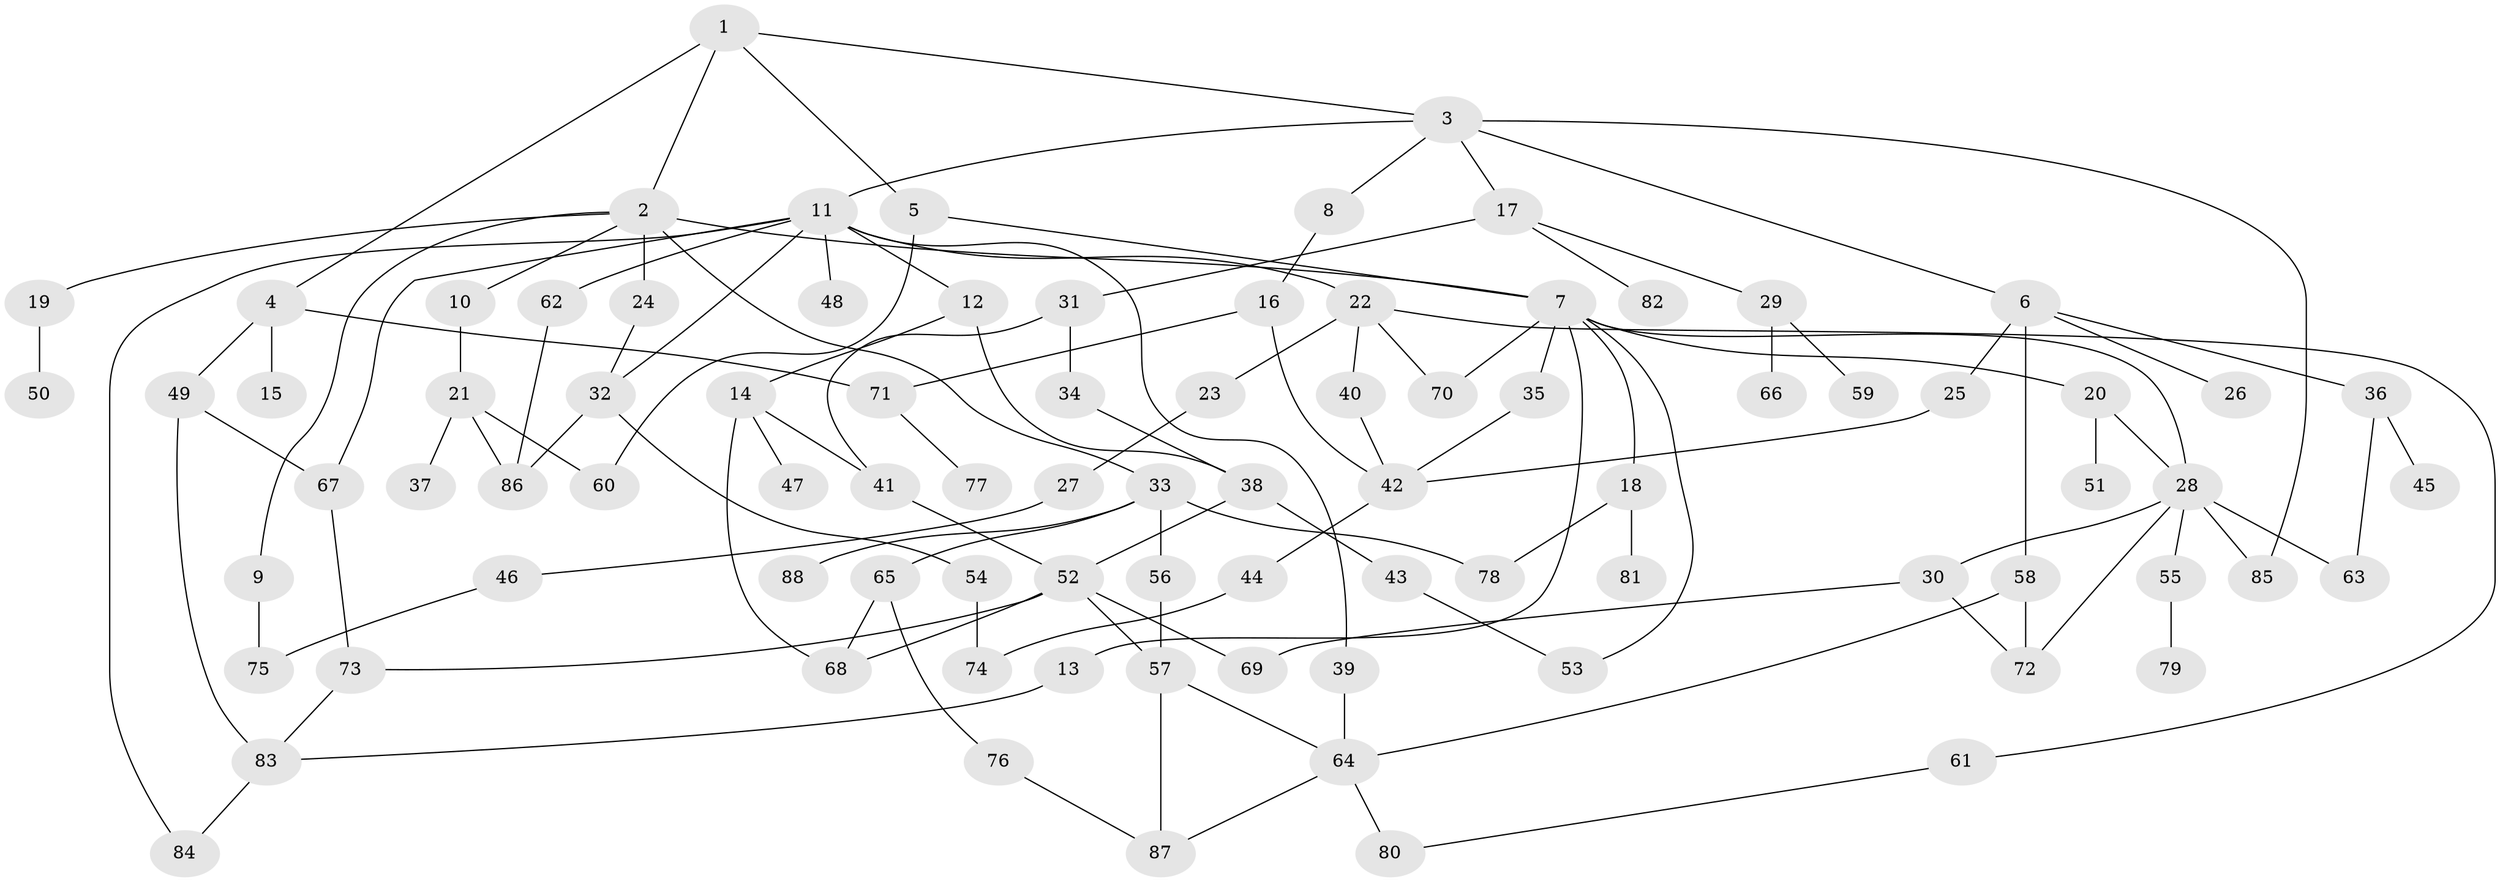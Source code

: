 // Generated by graph-tools (version 1.1) at 2025/42/03/09/25 04:42:46]
// undirected, 88 vertices, 123 edges
graph export_dot {
graph [start="1"]
  node [color=gray90,style=filled];
  1;
  2;
  3;
  4;
  5;
  6;
  7;
  8;
  9;
  10;
  11;
  12;
  13;
  14;
  15;
  16;
  17;
  18;
  19;
  20;
  21;
  22;
  23;
  24;
  25;
  26;
  27;
  28;
  29;
  30;
  31;
  32;
  33;
  34;
  35;
  36;
  37;
  38;
  39;
  40;
  41;
  42;
  43;
  44;
  45;
  46;
  47;
  48;
  49;
  50;
  51;
  52;
  53;
  54;
  55;
  56;
  57;
  58;
  59;
  60;
  61;
  62;
  63;
  64;
  65;
  66;
  67;
  68;
  69;
  70;
  71;
  72;
  73;
  74;
  75;
  76;
  77;
  78;
  79;
  80;
  81;
  82;
  83;
  84;
  85;
  86;
  87;
  88;
  1 -- 2;
  1 -- 3;
  1 -- 4;
  1 -- 5;
  2 -- 9;
  2 -- 10;
  2 -- 19;
  2 -- 24;
  2 -- 33;
  2 -- 7;
  3 -- 6;
  3 -- 8;
  3 -- 11;
  3 -- 17;
  3 -- 85;
  4 -- 15;
  4 -- 49;
  4 -- 71;
  5 -- 7;
  5 -- 60;
  6 -- 25;
  6 -- 26;
  6 -- 36;
  6 -- 58;
  7 -- 13;
  7 -- 18;
  7 -- 20;
  7 -- 28;
  7 -- 35;
  7 -- 70;
  7 -- 53;
  8 -- 16;
  9 -- 75;
  10 -- 21;
  11 -- 12;
  11 -- 22;
  11 -- 39;
  11 -- 48;
  11 -- 62;
  11 -- 67;
  11 -- 84;
  11 -- 32;
  12 -- 14;
  12 -- 38;
  13 -- 83;
  14 -- 47;
  14 -- 41;
  14 -- 68;
  16 -- 42;
  16 -- 71;
  17 -- 29;
  17 -- 31;
  17 -- 82;
  18 -- 78;
  18 -- 81;
  19 -- 50;
  20 -- 51;
  20 -- 28;
  21 -- 37;
  21 -- 86;
  21 -- 60;
  22 -- 23;
  22 -- 40;
  22 -- 61;
  22 -- 70;
  23 -- 27;
  24 -- 32;
  25 -- 42;
  27 -- 46;
  28 -- 30;
  28 -- 55;
  28 -- 63;
  28 -- 85;
  28 -- 72;
  29 -- 59;
  29 -- 66;
  30 -- 72;
  30 -- 69;
  31 -- 34;
  31 -- 41;
  32 -- 54;
  32 -- 86;
  33 -- 56;
  33 -- 65;
  33 -- 88;
  33 -- 78;
  34 -- 38;
  35 -- 42;
  36 -- 45;
  36 -- 63;
  38 -- 43;
  38 -- 52;
  39 -- 64;
  40 -- 42;
  41 -- 52;
  42 -- 44;
  43 -- 53;
  44 -- 74;
  46 -- 75;
  49 -- 83;
  49 -- 67;
  52 -- 68;
  52 -- 69;
  52 -- 73;
  52 -- 57;
  54 -- 74;
  55 -- 79;
  56 -- 57;
  57 -- 87;
  57 -- 64;
  58 -- 64;
  58 -- 72;
  61 -- 80;
  62 -- 86;
  64 -- 87;
  64 -- 80;
  65 -- 76;
  65 -- 68;
  67 -- 73;
  71 -- 77;
  73 -- 83;
  76 -- 87;
  83 -- 84;
}
